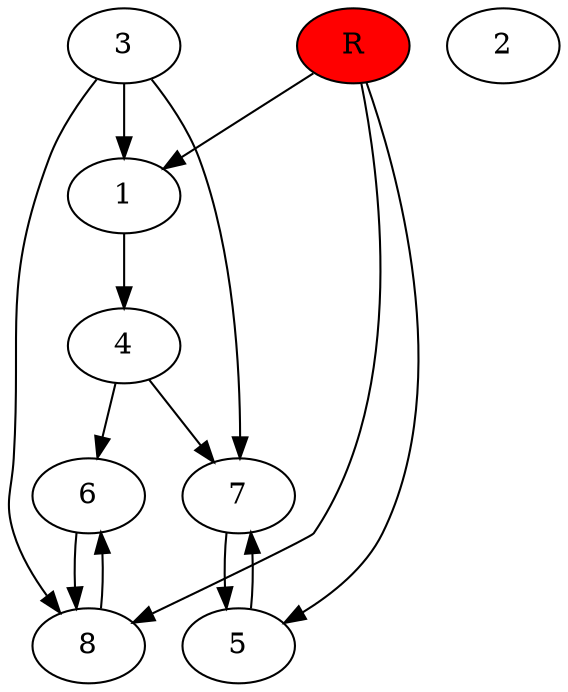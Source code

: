 digraph prb13275 {
	1
	2
	3
	4
	5
	6
	7
	8
	R [fillcolor="#ff0000" style=filled]
	1 -> 4
	3 -> 1
	3 -> 7
	3 -> 8
	4 -> 6
	4 -> 7
	5 -> 7
	6 -> 8
	7 -> 5
	8 -> 6
	R -> 1
	R -> 5
	R -> 8
}
